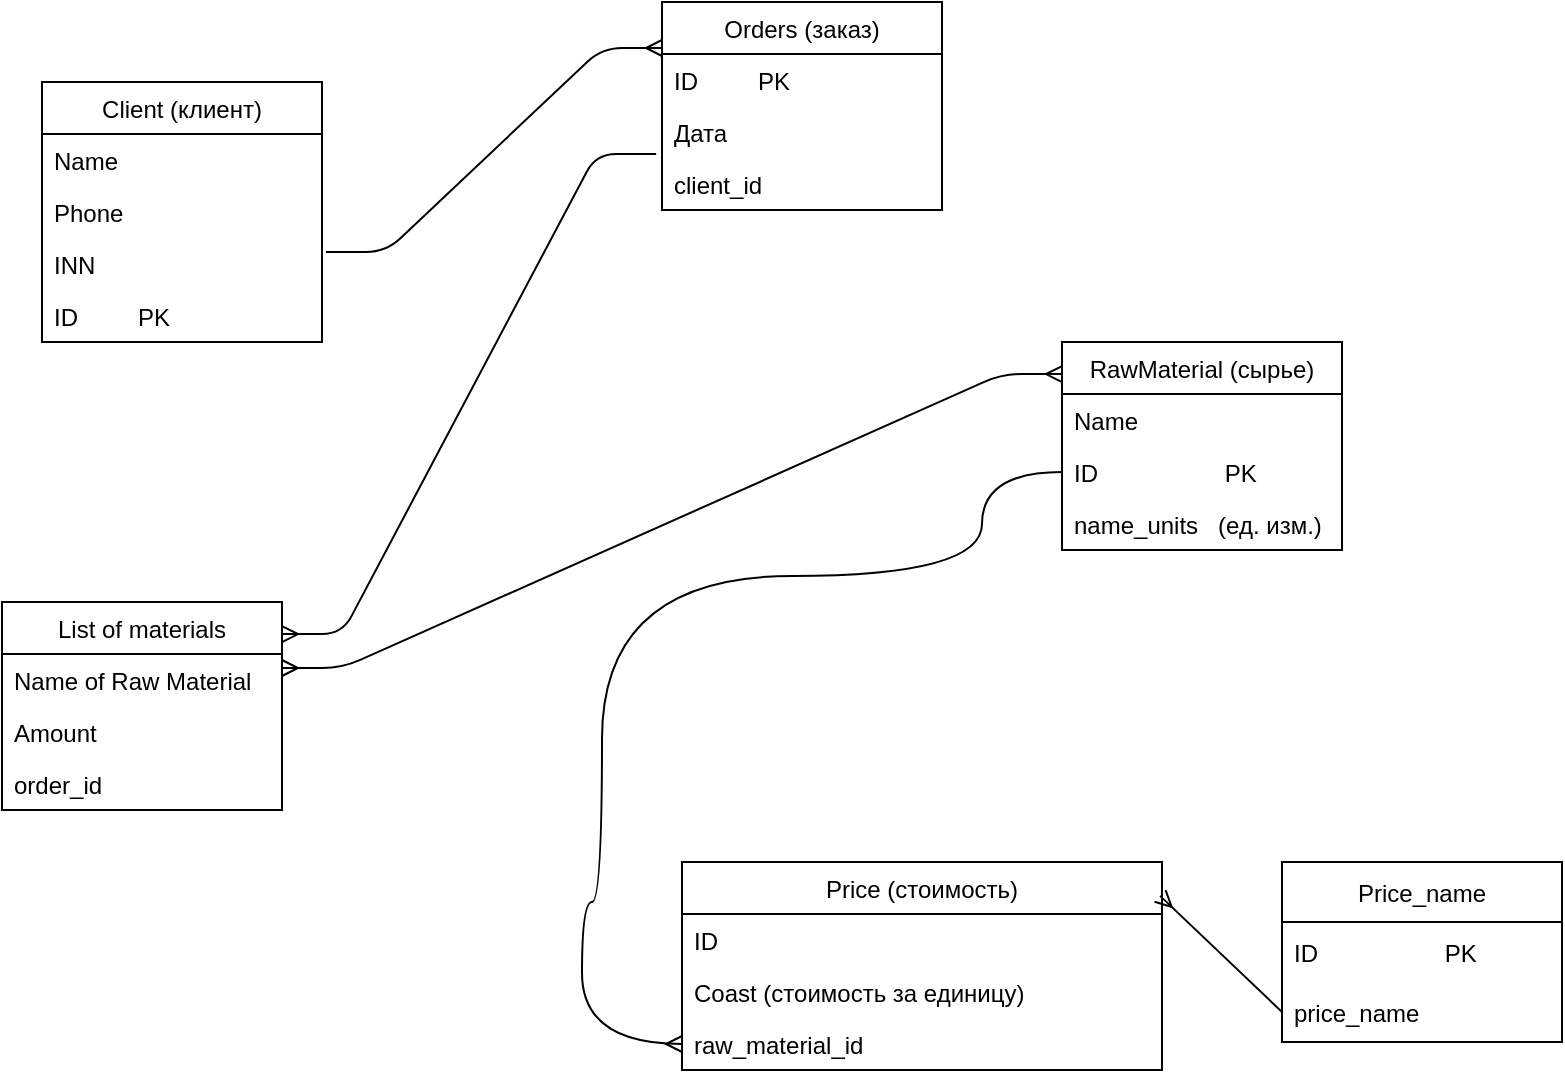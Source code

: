<mxfile version="15.6.8" type="device"><diagram id="ESlOWCshGd6roEr-u7ol" name="Page-1"><mxGraphModel dx="1422" dy="794" grid="1" gridSize="10" guides="1" tooltips="1" connect="1" arrows="1" fold="1" page="1" pageScale="1" pageWidth="827" pageHeight="1169" math="0" shadow="0"><root><mxCell id="0"/><mxCell id="1" parent="0"/><mxCell id="pgEok43LW5RXvVdbkg6--2" value="Client (клиент)" style="swimlane;fontStyle=0;childLayout=stackLayout;horizontal=1;startSize=26;horizontalStack=0;resizeParent=1;resizeParentMax=0;resizeLast=0;collapsible=1;marginBottom=0;" parent="1" vertex="1"><mxGeometry x="40" y="170" width="140" height="130" as="geometry"/></mxCell><mxCell id="pgEok43LW5RXvVdbkg6--3" value="Name" style="text;strokeColor=none;fillColor=none;align=left;verticalAlign=top;spacingLeft=4;spacingRight=4;overflow=hidden;rotatable=0;points=[[0,0.5],[1,0.5]];portConstraint=eastwest;" parent="pgEok43LW5RXvVdbkg6--2" vertex="1"><mxGeometry y="26" width="140" height="26" as="geometry"/></mxCell><mxCell id="pgEok43LW5RXvVdbkg6--4" value="Phone" style="text;strokeColor=none;fillColor=none;align=left;verticalAlign=top;spacingLeft=4;spacingRight=4;overflow=hidden;rotatable=0;points=[[0,0.5],[1,0.5]];portConstraint=eastwest;" parent="pgEok43LW5RXvVdbkg6--2" vertex="1"><mxGeometry y="52" width="140" height="26" as="geometry"/></mxCell><mxCell id="pgEok43LW5RXvVdbkg6--5" value="INN&#10;" style="text;strokeColor=none;fillColor=none;align=left;verticalAlign=top;spacingLeft=4;spacingRight=4;overflow=hidden;rotatable=0;points=[[0,0.5],[1,0.5]];portConstraint=eastwest;" parent="pgEok43LW5RXvVdbkg6--2" vertex="1"><mxGeometry y="78" width="140" height="26" as="geometry"/></mxCell><mxCell id="pgEok43LW5RXvVdbkg6--6" value="ID         PK" style="text;strokeColor=none;fillColor=none;align=left;verticalAlign=top;spacingLeft=4;spacingRight=4;overflow=hidden;rotatable=0;points=[[0,0.5],[1,0.5]];portConstraint=eastwest;" parent="pgEok43LW5RXvVdbkg6--2" vertex="1"><mxGeometry y="104" width="140" height="26" as="geometry"/></mxCell><mxCell id="pgEok43LW5RXvVdbkg6--8" value="RawMaterial (сырье)" style="swimlane;fontStyle=0;childLayout=stackLayout;horizontal=1;startSize=26;horizontalStack=0;resizeParent=1;resizeParentMax=0;resizeLast=0;collapsible=1;marginBottom=0;" parent="1" vertex="1"><mxGeometry x="550" y="300" width="140" height="104" as="geometry"/></mxCell><mxCell id="pgEok43LW5RXvVdbkg6--9" value="Name" style="text;strokeColor=none;fillColor=none;align=left;verticalAlign=top;spacingLeft=4;spacingRight=4;overflow=hidden;rotatable=0;points=[[0,0.5],[1,0.5]];portConstraint=eastwest;" parent="pgEok43LW5RXvVdbkg6--8" vertex="1"><mxGeometry y="26" width="140" height="26" as="geometry"/></mxCell><mxCell id="pgEok43LW5RXvVdbkg6--10" value="ID                   PK" style="text;strokeColor=none;fillColor=none;align=left;verticalAlign=top;spacingLeft=4;spacingRight=4;overflow=hidden;rotatable=0;points=[[0,0.5],[1,0.5]];portConstraint=eastwest;" parent="pgEok43LW5RXvVdbkg6--8" vertex="1"><mxGeometry y="52" width="140" height="26" as="geometry"/></mxCell><mxCell id="pgEok43LW5RXvVdbkg6--11" value="name_units   (ед. изм.)  " style="text;strokeColor=none;fillColor=none;align=left;verticalAlign=top;spacingLeft=4;spacingRight=4;overflow=hidden;rotatable=0;points=[[0,0.5],[1,0.5]];portConstraint=eastwest;" parent="pgEok43LW5RXvVdbkg6--8" vertex="1"><mxGeometry y="78" width="140" height="26" as="geometry"/></mxCell><mxCell id="pgEok43LW5RXvVdbkg6--12" value="Price (стоимость)" style="swimlane;fontStyle=0;childLayout=stackLayout;horizontal=1;startSize=26;horizontalStack=0;resizeParent=1;resizeParentMax=0;resizeLast=0;collapsible=1;marginBottom=0;" parent="1" vertex="1"><mxGeometry x="360" y="560" width="240" height="104" as="geometry"/></mxCell><mxCell id="pgEok43LW5RXvVdbkg6--13" value="ID" style="text;strokeColor=none;fillColor=none;align=left;verticalAlign=top;spacingLeft=4;spacingRight=4;overflow=hidden;rotatable=0;points=[[0,0.5],[1,0.5]];portConstraint=eastwest;" parent="pgEok43LW5RXvVdbkg6--12" vertex="1"><mxGeometry y="26" width="240" height="26" as="geometry"/></mxCell><mxCell id="pgEok43LW5RXvVdbkg6--14" value="Coast (стоимость за единицу)" style="text;strokeColor=none;fillColor=none;align=left;verticalAlign=top;spacingLeft=4;spacingRight=4;overflow=hidden;rotatable=0;points=[[0,0.5],[1,0.5]];portConstraint=eastwest;" parent="pgEok43LW5RXvVdbkg6--12" vertex="1"><mxGeometry y="52" width="240" height="26" as="geometry"/></mxCell><mxCell id="mj22lg1Zr_OC7pPdU0wS-2" value="raw_material_id" style="text;strokeColor=none;fillColor=none;align=left;verticalAlign=top;spacingLeft=4;spacingRight=4;overflow=hidden;rotatable=0;points=[[0,0.5],[1,0.5]];portConstraint=eastwest;" parent="pgEok43LW5RXvVdbkg6--12" vertex="1"><mxGeometry y="78" width="240" height="26" as="geometry"/></mxCell><mxCell id="pgEok43LW5RXvVdbkg6--17" value="Orders (заказ)" style="swimlane;fontStyle=0;childLayout=stackLayout;horizontal=1;startSize=26;horizontalStack=0;resizeParent=1;resizeParentMax=0;resizeLast=0;collapsible=1;marginBottom=0;" parent="1" vertex="1"><mxGeometry x="350" y="130" width="140" height="104" as="geometry"/></mxCell><mxCell id="pgEok43LW5RXvVdbkg6--18" value="ID         PK" style="text;strokeColor=none;fillColor=none;align=left;verticalAlign=top;spacingLeft=4;spacingRight=4;overflow=hidden;rotatable=0;points=[[0,0.5],[1,0.5]];portConstraint=eastwest;" parent="pgEok43LW5RXvVdbkg6--17" vertex="1"><mxGeometry y="26" width="140" height="26" as="geometry"/></mxCell><mxCell id="pgEok43LW5RXvVdbkg6--19" value="Дата" style="text;strokeColor=none;fillColor=none;align=left;verticalAlign=top;spacingLeft=4;spacingRight=4;overflow=hidden;rotatable=0;points=[[0,0.5],[1,0.5]];portConstraint=eastwest;" parent="pgEok43LW5RXvVdbkg6--17" vertex="1"><mxGeometry y="52" width="140" height="26" as="geometry"/></mxCell><mxCell id="Qmp-VTQMjOVdZ6mzQoYI-1" value="client_id" style="text;strokeColor=none;fillColor=none;align=left;verticalAlign=top;spacingLeft=4;spacingRight=4;overflow=hidden;rotatable=0;points=[[0,0.5],[1,0.5]];portConstraint=eastwest;fontColor=default;" parent="pgEok43LW5RXvVdbkg6--17" vertex="1"><mxGeometry y="78" width="140" height="26" as="geometry"/></mxCell><mxCell id="pgEok43LW5RXvVdbkg6--21" value="" style="edgeStyle=entityRelationEdgeStyle;fontSize=12;html=1;endArrow=ERmany;exitX=1.014;exitY=0.269;exitDx=0;exitDy=0;exitPerimeter=0;" parent="1" edge="1"><mxGeometry width="100" height="100" relative="1" as="geometry"><mxPoint x="181.96" y="254.994" as="sourcePoint"/><mxPoint x="350" y="153" as="targetPoint"/></mxGeometry></mxCell><mxCell id="pgEok43LW5RXvVdbkg6--22" value="" style="edgeStyle=entityRelationEdgeStyle;fontSize=12;html=1;endArrow=ERmany;startArrow=ERmany;entryX=0;entryY=0.154;entryDx=0;entryDy=0;entryPerimeter=0;exitX=1;exitY=0.269;exitDx=0;exitDy=0;exitPerimeter=0;" parent="1" source="pgEok43LW5RXvVdbkg6--30" target="pgEok43LW5RXvVdbkg6--8" edge="1"><mxGeometry width="100" height="100" relative="1" as="geometry"><mxPoint x="360" y="460" as="sourcePoint"/><mxPoint x="460" y="360" as="targetPoint"/></mxGeometry></mxCell><mxCell id="pgEok43LW5RXvVdbkg6--25" value="" style="edgeStyle=orthogonalEdgeStyle;fontSize=12;html=1;endArrow=none;startArrow=ERmany;entryX=0;entryY=0.5;entryDx=0;entryDy=0;exitX=0;exitY=0.5;exitDx=0;exitDy=0;curved=1;startFill=0;endFill=0;" parent="1" source="mj22lg1Zr_OC7pPdU0wS-2" target="pgEok43LW5RXvVdbkg6--10" edge="1"><mxGeometry width="100" height="100" relative="1" as="geometry"><mxPoint x="250" y="560" as="sourcePoint"/><mxPoint x="470" y="400" as="targetPoint"/><Array as="points"><mxPoint x="310" y="651"/><mxPoint x="310" y="580"/><mxPoint x="320" y="580"/><mxPoint x="320" y="417"/><mxPoint x="510" y="417"/><mxPoint x="510" y="365"/></Array></mxGeometry></mxCell><mxCell id="pgEok43LW5RXvVdbkg6--28" value="List of materials" style="swimlane;fontStyle=0;childLayout=stackLayout;horizontal=1;startSize=26;horizontalStack=0;resizeParent=1;resizeParentMax=0;resizeLast=0;collapsible=1;marginBottom=0;" parent="1" vertex="1"><mxGeometry x="20" y="430" width="140" height="104" as="geometry"/></mxCell><mxCell id="pgEok43LW5RXvVdbkg6--30" value="Name of Raw Material" style="text;strokeColor=none;fillColor=none;align=left;verticalAlign=top;spacingLeft=4;spacingRight=4;overflow=hidden;rotatable=0;points=[[0,0.5],[1,0.5]];portConstraint=eastwest;" parent="pgEok43LW5RXvVdbkg6--28" vertex="1"><mxGeometry y="26" width="140" height="26" as="geometry"/></mxCell><mxCell id="pgEok43LW5RXvVdbkg6--33" value="Amount" style="text;strokeColor=none;fillColor=none;align=left;verticalAlign=top;spacingLeft=4;spacingRight=4;overflow=hidden;rotatable=0;points=[[0,0.5],[1,0.5]];portConstraint=eastwest;" parent="pgEok43LW5RXvVdbkg6--28" vertex="1"><mxGeometry y="52" width="140" height="26" as="geometry"/></mxCell><mxCell id="bcq9L2bEcYZZg5w1T8ge-1" value="order_id" style="text;strokeColor=none;fillColor=none;align=left;verticalAlign=top;spacingLeft=4;spacingRight=4;overflow=hidden;rotatable=0;points=[[0,0.5],[1,0.5]];portConstraint=eastwest;" parent="pgEok43LW5RXvVdbkg6--28" vertex="1"><mxGeometry y="78" width="140" height="26" as="geometry"/></mxCell><mxCell id="pgEok43LW5RXvVdbkg6--32" value="" style="edgeStyle=entityRelationEdgeStyle;fontSize=12;html=1;endArrow=none;startArrow=ERmany;exitX=1;exitY=0.154;exitDx=0;exitDy=0;exitPerimeter=0;startFill=0;endFill=0;entryX=-0.021;entryY=0.923;entryDx=0;entryDy=0;entryPerimeter=0;" parent="1" source="pgEok43LW5RXvVdbkg6--28" target="pgEok43LW5RXvVdbkg6--19" edge="1"><mxGeometry width="100" height="100" relative="1" as="geometry"><mxPoint x="360" y="460" as="sourcePoint"/><mxPoint x="350" y="230" as="targetPoint"/></mxGeometry></mxCell><mxCell id="wXq3orL7ShRDCXRP9Fch-1" value="Price_name" style="swimlane;fontStyle=0;childLayout=stackLayout;horizontal=1;startSize=30;horizontalStack=0;resizeParent=1;resizeParentMax=0;resizeLast=0;collapsible=1;marginBottom=0;" vertex="1" parent="1"><mxGeometry x="660" y="560" width="140" height="90" as="geometry"/></mxCell><mxCell id="wXq3orL7ShRDCXRP9Fch-2" value="ID                   PK" style="text;strokeColor=none;fillColor=none;align=left;verticalAlign=middle;spacingLeft=4;spacingRight=4;overflow=hidden;points=[[0,0.5],[1,0.5]];portConstraint=eastwest;rotatable=0;" vertex="1" parent="wXq3orL7ShRDCXRP9Fch-1"><mxGeometry y="30" width="140" height="30" as="geometry"/></mxCell><mxCell id="wXq3orL7ShRDCXRP9Fch-3" value="price_name" style="text;strokeColor=none;fillColor=none;align=left;verticalAlign=middle;spacingLeft=4;spacingRight=4;overflow=hidden;points=[[0,0.5],[1,0.5]];portConstraint=eastwest;rotatable=0;" vertex="1" parent="wXq3orL7ShRDCXRP9Fch-1"><mxGeometry y="60" width="140" height="30" as="geometry"/></mxCell><mxCell id="wXq3orL7ShRDCXRP9Fch-6" value="" style="endArrow=ERmany;html=1;rounded=0;entryX=0.996;entryY=0.163;entryDx=0;entryDy=0;endFill=0;entryPerimeter=0;exitX=0;exitY=0.5;exitDx=0;exitDy=0;" edge="1" parent="1" source="wXq3orL7ShRDCXRP9Fch-3" target="pgEok43LW5RXvVdbkg6--12"><mxGeometry width="50" height="50" relative="1" as="geometry"><mxPoint x="660" y="790" as="sourcePoint"/><mxPoint x="440" y="380" as="targetPoint"/></mxGeometry></mxCell></root></mxGraphModel></diagram></mxfile>